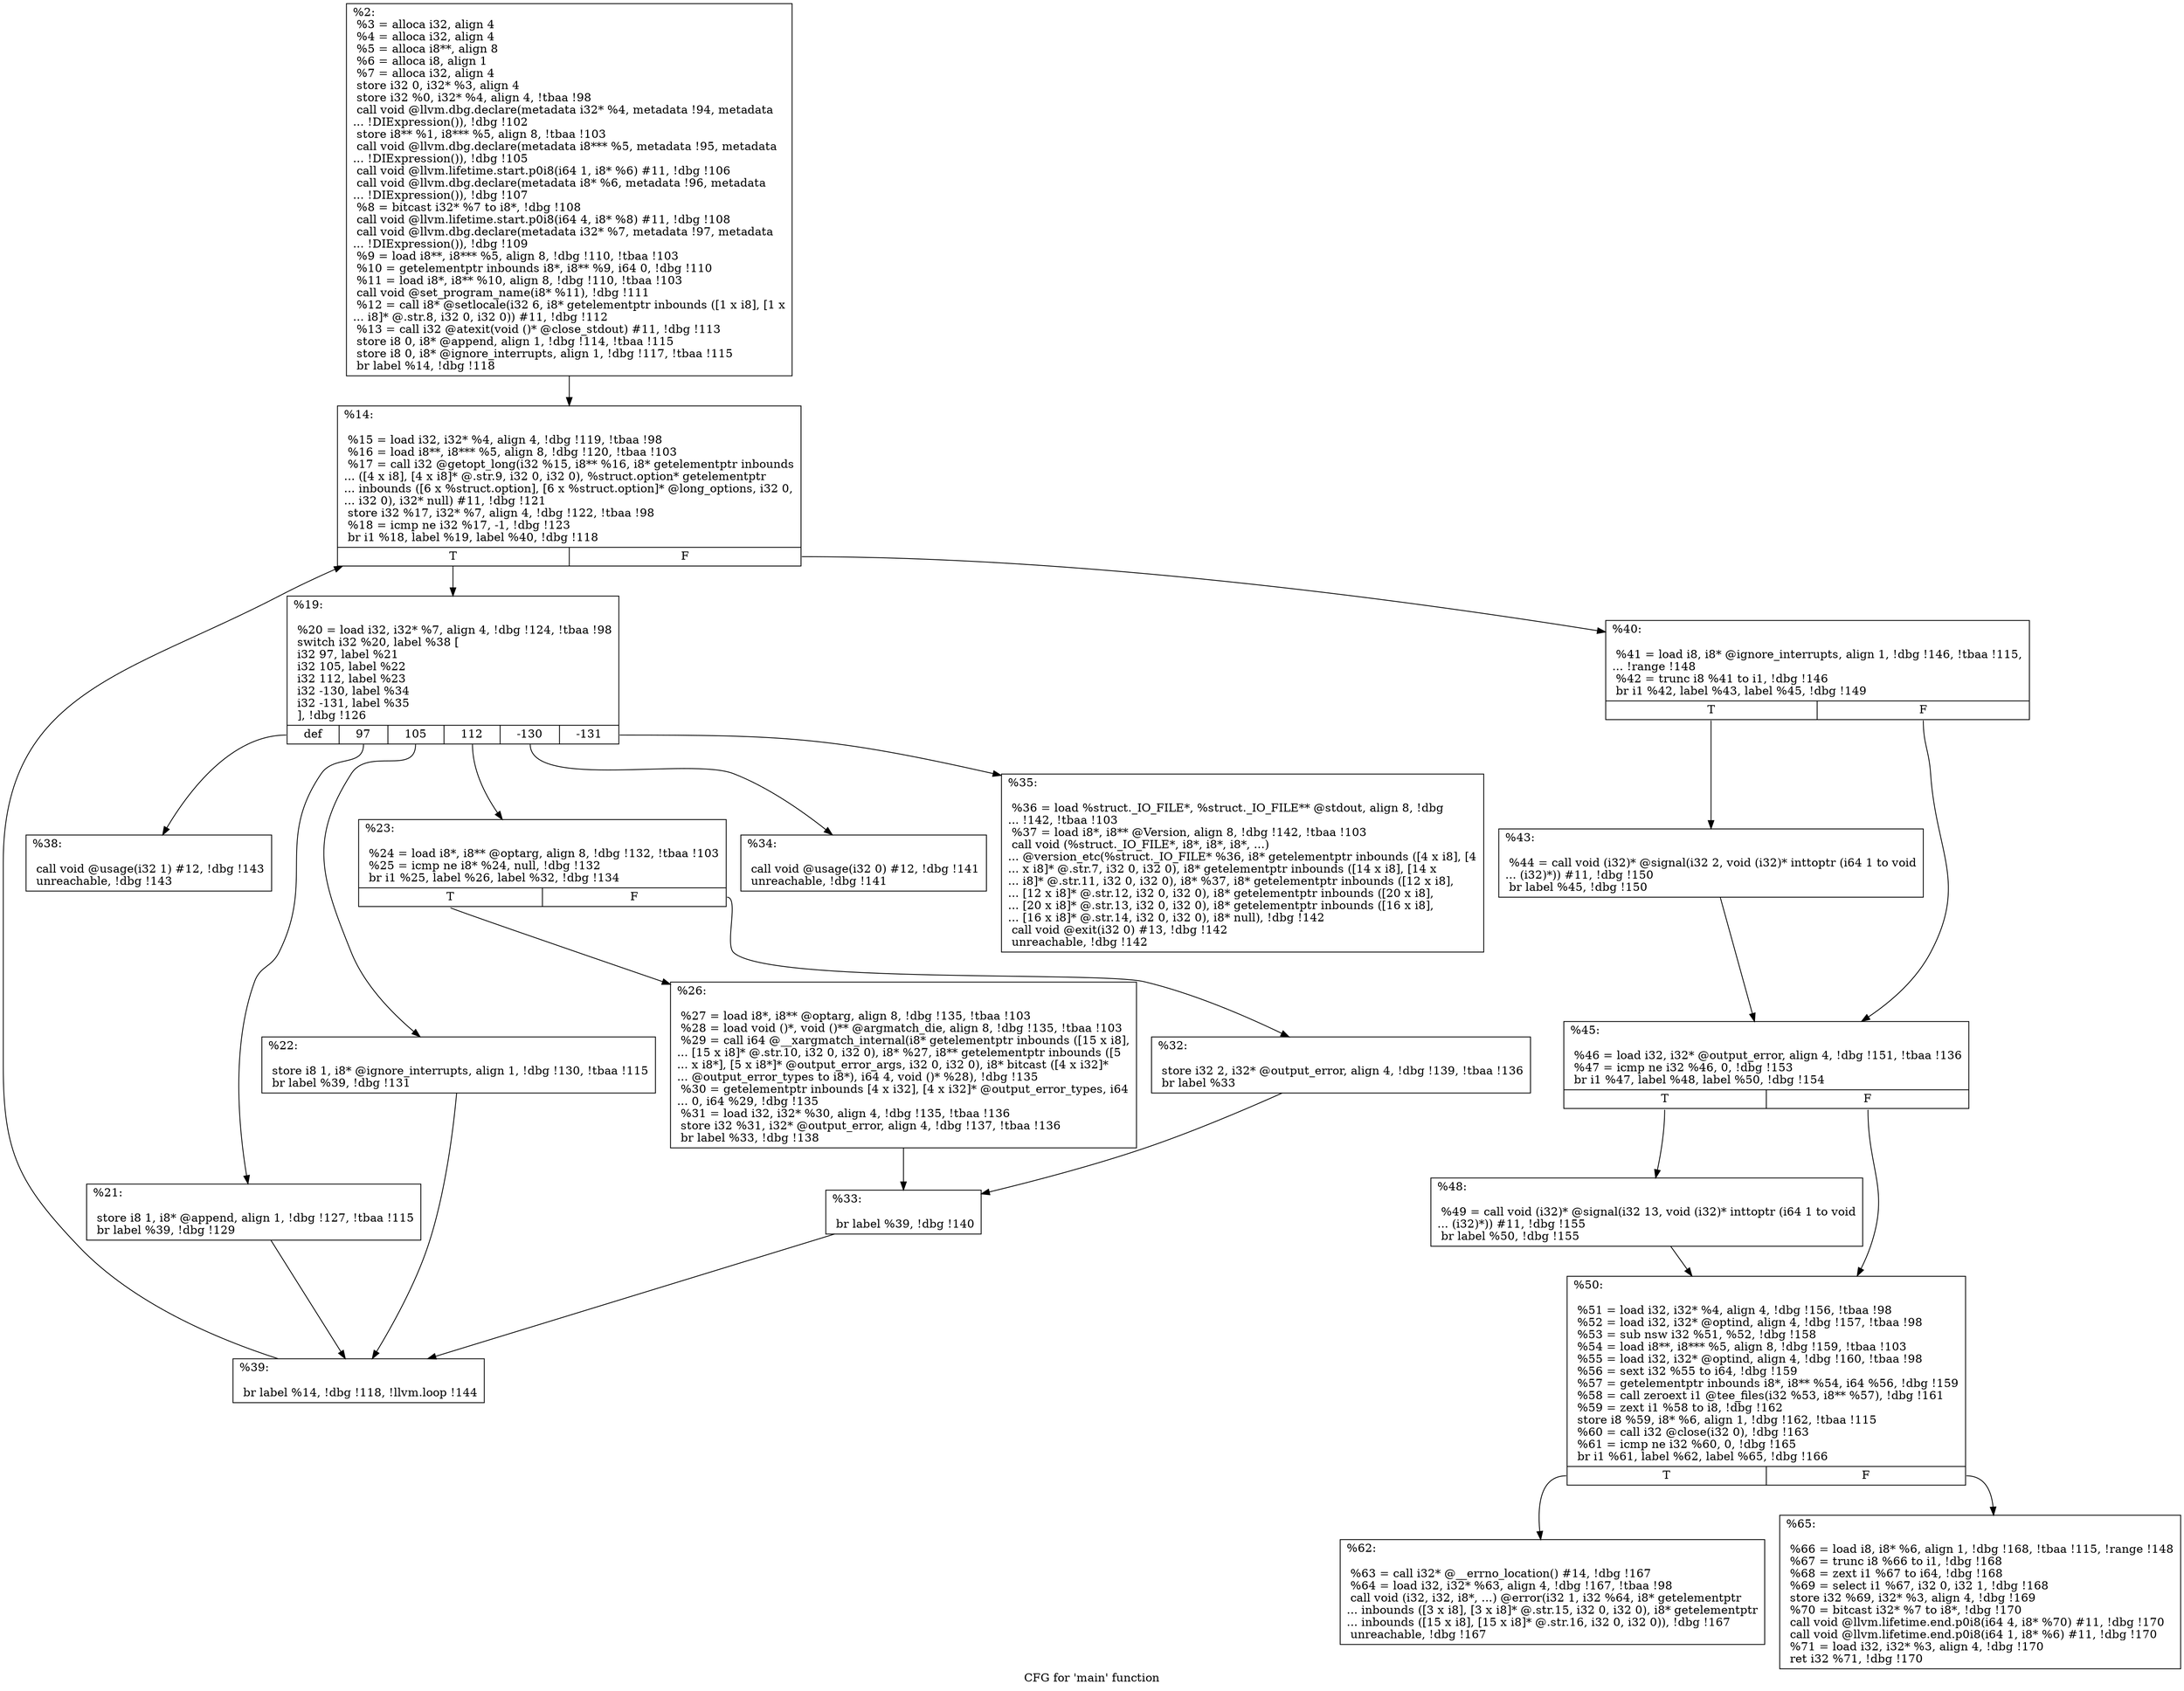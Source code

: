 digraph "CFG for 'main' function" {
	label="CFG for 'main' function";

	Node0x150cae0 [shape=record,label="{%2:\l  %3 = alloca i32, align 4\l  %4 = alloca i32, align 4\l  %5 = alloca i8**, align 8\l  %6 = alloca i8, align 1\l  %7 = alloca i32, align 4\l  store i32 0, i32* %3, align 4\l  store i32 %0, i32* %4, align 4, !tbaa !98\l  call void @llvm.dbg.declare(metadata i32* %4, metadata !94, metadata\l... !DIExpression()), !dbg !102\l  store i8** %1, i8*** %5, align 8, !tbaa !103\l  call void @llvm.dbg.declare(metadata i8*** %5, metadata !95, metadata\l... !DIExpression()), !dbg !105\l  call void @llvm.lifetime.start.p0i8(i64 1, i8* %6) #11, !dbg !106\l  call void @llvm.dbg.declare(metadata i8* %6, metadata !96, metadata\l... !DIExpression()), !dbg !107\l  %8 = bitcast i32* %7 to i8*, !dbg !108\l  call void @llvm.lifetime.start.p0i8(i64 4, i8* %8) #11, !dbg !108\l  call void @llvm.dbg.declare(metadata i32* %7, metadata !97, metadata\l... !DIExpression()), !dbg !109\l  %9 = load i8**, i8*** %5, align 8, !dbg !110, !tbaa !103\l  %10 = getelementptr inbounds i8*, i8** %9, i64 0, !dbg !110\l  %11 = load i8*, i8** %10, align 8, !dbg !110, !tbaa !103\l  call void @set_program_name(i8* %11), !dbg !111\l  %12 = call i8* @setlocale(i32 6, i8* getelementptr inbounds ([1 x i8], [1 x\l... i8]* @.str.8, i32 0, i32 0)) #11, !dbg !112\l  %13 = call i32 @atexit(void ()* @close_stdout) #11, !dbg !113\l  store i8 0, i8* @append, align 1, !dbg !114, !tbaa !115\l  store i8 0, i8* @ignore_interrupts, align 1, !dbg !117, !tbaa !115\l  br label %14, !dbg !118\l}"];
	Node0x150cae0 -> Node0x150cbe0;
	Node0x150cbe0 [shape=record,label="{%14:\l\l  %15 = load i32, i32* %4, align 4, !dbg !119, !tbaa !98\l  %16 = load i8**, i8*** %5, align 8, !dbg !120, !tbaa !103\l  %17 = call i32 @getopt_long(i32 %15, i8** %16, i8* getelementptr inbounds\l... ([4 x i8], [4 x i8]* @.str.9, i32 0, i32 0), %struct.option* getelementptr\l... inbounds ([6 x %struct.option], [6 x %struct.option]* @long_options, i32 0,\l... i32 0), i32* null) #11, !dbg !121\l  store i32 %17, i32* %7, align 4, !dbg !122, !tbaa !98\l  %18 = icmp ne i32 %17, -1, !dbg !123\l  br i1 %18, label %19, label %40, !dbg !118\l|{<s0>T|<s1>F}}"];
	Node0x150cbe0:s0 -> Node0x150cc30;
	Node0x150cbe0:s1 -> Node0x150cfa0;
	Node0x150cc30 [shape=record,label="{%19:\l\l  %20 = load i32, i32* %7, align 4, !dbg !124, !tbaa !98\l  switch i32 %20, label %38 [\l    i32 97, label %21\l    i32 105, label %22\l    i32 112, label %23\l    i32 -130, label %34\l    i32 -131, label %35\l  ], !dbg !126\l|{<s0>def|<s1>97|<s2>105|<s3>112|<s4>-130|<s5>-131}}"];
	Node0x150cc30:s0 -> Node0x150cf00;
	Node0x150cc30:s1 -> Node0x150cc80;
	Node0x150cc30:s2 -> Node0x150ccd0;
	Node0x150cc30:s3 -> Node0x150cd20;
	Node0x150cc30:s4 -> Node0x150ce60;
	Node0x150cc30:s5 -> Node0x150ceb0;
	Node0x150cc80 [shape=record,label="{%21:\l\l  store i8 1, i8* @append, align 1, !dbg !127, !tbaa !115\l  br label %39, !dbg !129\l}"];
	Node0x150cc80 -> Node0x150cf50;
	Node0x150ccd0 [shape=record,label="{%22:\l\l  store i8 1, i8* @ignore_interrupts, align 1, !dbg !130, !tbaa !115\l  br label %39, !dbg !131\l}"];
	Node0x150ccd0 -> Node0x150cf50;
	Node0x150cd20 [shape=record,label="{%23:\l\l  %24 = load i8*, i8** @optarg, align 8, !dbg !132, !tbaa !103\l  %25 = icmp ne i8* %24, null, !dbg !132\l  br i1 %25, label %26, label %32, !dbg !134\l|{<s0>T|<s1>F}}"];
	Node0x150cd20:s0 -> Node0x150cd70;
	Node0x150cd20:s1 -> Node0x150cdc0;
	Node0x150cd70 [shape=record,label="{%26:\l\l  %27 = load i8*, i8** @optarg, align 8, !dbg !135, !tbaa !103\l  %28 = load void ()*, void ()** @argmatch_die, align 8, !dbg !135, !tbaa !103\l  %29 = call i64 @__xargmatch_internal(i8* getelementptr inbounds ([15 x i8],\l... [15 x i8]* @.str.10, i32 0, i32 0), i8* %27, i8** getelementptr inbounds ([5\l... x i8*], [5 x i8*]* @output_error_args, i32 0, i32 0), i8* bitcast ([4 x i32]*\l... @output_error_types to i8*), i64 4, void ()* %28), !dbg !135\l  %30 = getelementptr inbounds [4 x i32], [4 x i32]* @output_error_types, i64\l... 0, i64 %29, !dbg !135\l  %31 = load i32, i32* %30, align 4, !dbg !135, !tbaa !136\l  store i32 %31, i32* @output_error, align 4, !dbg !137, !tbaa !136\l  br label %33, !dbg !138\l}"];
	Node0x150cd70 -> Node0x150ce10;
	Node0x150cdc0 [shape=record,label="{%32:\l\l  store i32 2, i32* @output_error, align 4, !dbg !139, !tbaa !136\l  br label %33\l}"];
	Node0x150cdc0 -> Node0x150ce10;
	Node0x150ce10 [shape=record,label="{%33:\l\l  br label %39, !dbg !140\l}"];
	Node0x150ce10 -> Node0x150cf50;
	Node0x150ce60 [shape=record,label="{%34:\l\l  call void @usage(i32 0) #12, !dbg !141\l  unreachable, !dbg !141\l}"];
	Node0x150ceb0 [shape=record,label="{%35:\l\l  %36 = load %struct._IO_FILE*, %struct._IO_FILE** @stdout, align 8, !dbg\l... !142, !tbaa !103\l  %37 = load i8*, i8** @Version, align 8, !dbg !142, !tbaa !103\l  call void (%struct._IO_FILE*, i8*, i8*, i8*, ...)\l... @version_etc(%struct._IO_FILE* %36, i8* getelementptr inbounds ([4 x i8], [4\l... x i8]* @.str.7, i32 0, i32 0), i8* getelementptr inbounds ([14 x i8], [14 x\l... i8]* @.str.11, i32 0, i32 0), i8* %37, i8* getelementptr inbounds ([12 x i8],\l... [12 x i8]* @.str.12, i32 0, i32 0), i8* getelementptr inbounds ([20 x i8],\l... [20 x i8]* @.str.13, i32 0, i32 0), i8* getelementptr inbounds ([16 x i8],\l... [16 x i8]* @.str.14, i32 0, i32 0), i8* null), !dbg !142\l  call void @exit(i32 0) #13, !dbg !142\l  unreachable, !dbg !142\l}"];
	Node0x150cf00 [shape=record,label="{%38:\l\l  call void @usage(i32 1) #12, !dbg !143\l  unreachable, !dbg !143\l}"];
	Node0x150cf50 [shape=record,label="{%39:\l\l  br label %14, !dbg !118, !llvm.loop !144\l}"];
	Node0x150cf50 -> Node0x150cbe0;
	Node0x150cfa0 [shape=record,label="{%40:\l\l  %41 = load i8, i8* @ignore_interrupts, align 1, !dbg !146, !tbaa !115,\l... !range !148\l  %42 = trunc i8 %41 to i1, !dbg !146\l  br i1 %42, label %43, label %45, !dbg !149\l|{<s0>T|<s1>F}}"];
	Node0x150cfa0:s0 -> Node0x150cff0;
	Node0x150cfa0:s1 -> Node0x150d040;
	Node0x150cff0 [shape=record,label="{%43:\l\l  %44 = call void (i32)* @signal(i32 2, void (i32)* inttoptr (i64 1 to void\l... (i32)*)) #11, !dbg !150\l  br label %45, !dbg !150\l}"];
	Node0x150cff0 -> Node0x150d040;
	Node0x150d040 [shape=record,label="{%45:\l\l  %46 = load i32, i32* @output_error, align 4, !dbg !151, !tbaa !136\l  %47 = icmp ne i32 %46, 0, !dbg !153\l  br i1 %47, label %48, label %50, !dbg !154\l|{<s0>T|<s1>F}}"];
	Node0x150d040:s0 -> Node0x150d090;
	Node0x150d040:s1 -> Node0x150d0e0;
	Node0x150d090 [shape=record,label="{%48:\l\l  %49 = call void (i32)* @signal(i32 13, void (i32)* inttoptr (i64 1 to void\l... (i32)*)) #11, !dbg !155\l  br label %50, !dbg !155\l}"];
	Node0x150d090 -> Node0x150d0e0;
	Node0x150d0e0 [shape=record,label="{%50:\l\l  %51 = load i32, i32* %4, align 4, !dbg !156, !tbaa !98\l  %52 = load i32, i32* @optind, align 4, !dbg !157, !tbaa !98\l  %53 = sub nsw i32 %51, %52, !dbg !158\l  %54 = load i8**, i8*** %5, align 8, !dbg !159, !tbaa !103\l  %55 = load i32, i32* @optind, align 4, !dbg !160, !tbaa !98\l  %56 = sext i32 %55 to i64, !dbg !159\l  %57 = getelementptr inbounds i8*, i8** %54, i64 %56, !dbg !159\l  %58 = call zeroext i1 @tee_files(i32 %53, i8** %57), !dbg !161\l  %59 = zext i1 %58 to i8, !dbg !162\l  store i8 %59, i8* %6, align 1, !dbg !162, !tbaa !115\l  %60 = call i32 @close(i32 0), !dbg !163\l  %61 = icmp ne i32 %60, 0, !dbg !165\l  br i1 %61, label %62, label %65, !dbg !166\l|{<s0>T|<s1>F}}"];
	Node0x150d0e0:s0 -> Node0x150d130;
	Node0x150d0e0:s1 -> Node0x150d180;
	Node0x150d130 [shape=record,label="{%62:\l\l  %63 = call i32* @__errno_location() #14, !dbg !167\l  %64 = load i32, i32* %63, align 4, !dbg !167, !tbaa !98\l  call void (i32, i32, i8*, ...) @error(i32 1, i32 %64, i8* getelementptr\l... inbounds ([3 x i8], [3 x i8]* @.str.15, i32 0, i32 0), i8* getelementptr\l... inbounds ([15 x i8], [15 x i8]* @.str.16, i32 0, i32 0)), !dbg !167\l  unreachable, !dbg !167\l}"];
	Node0x150d180 [shape=record,label="{%65:\l\l  %66 = load i8, i8* %6, align 1, !dbg !168, !tbaa !115, !range !148\l  %67 = trunc i8 %66 to i1, !dbg !168\l  %68 = zext i1 %67 to i64, !dbg !168\l  %69 = select i1 %67, i32 0, i32 1, !dbg !168\l  store i32 %69, i32* %3, align 4, !dbg !169\l  %70 = bitcast i32* %7 to i8*, !dbg !170\l  call void @llvm.lifetime.end.p0i8(i64 4, i8* %70) #11, !dbg !170\l  call void @llvm.lifetime.end.p0i8(i64 1, i8* %6) #11, !dbg !170\l  %71 = load i32, i32* %3, align 4, !dbg !170\l  ret i32 %71, !dbg !170\l}"];
}

